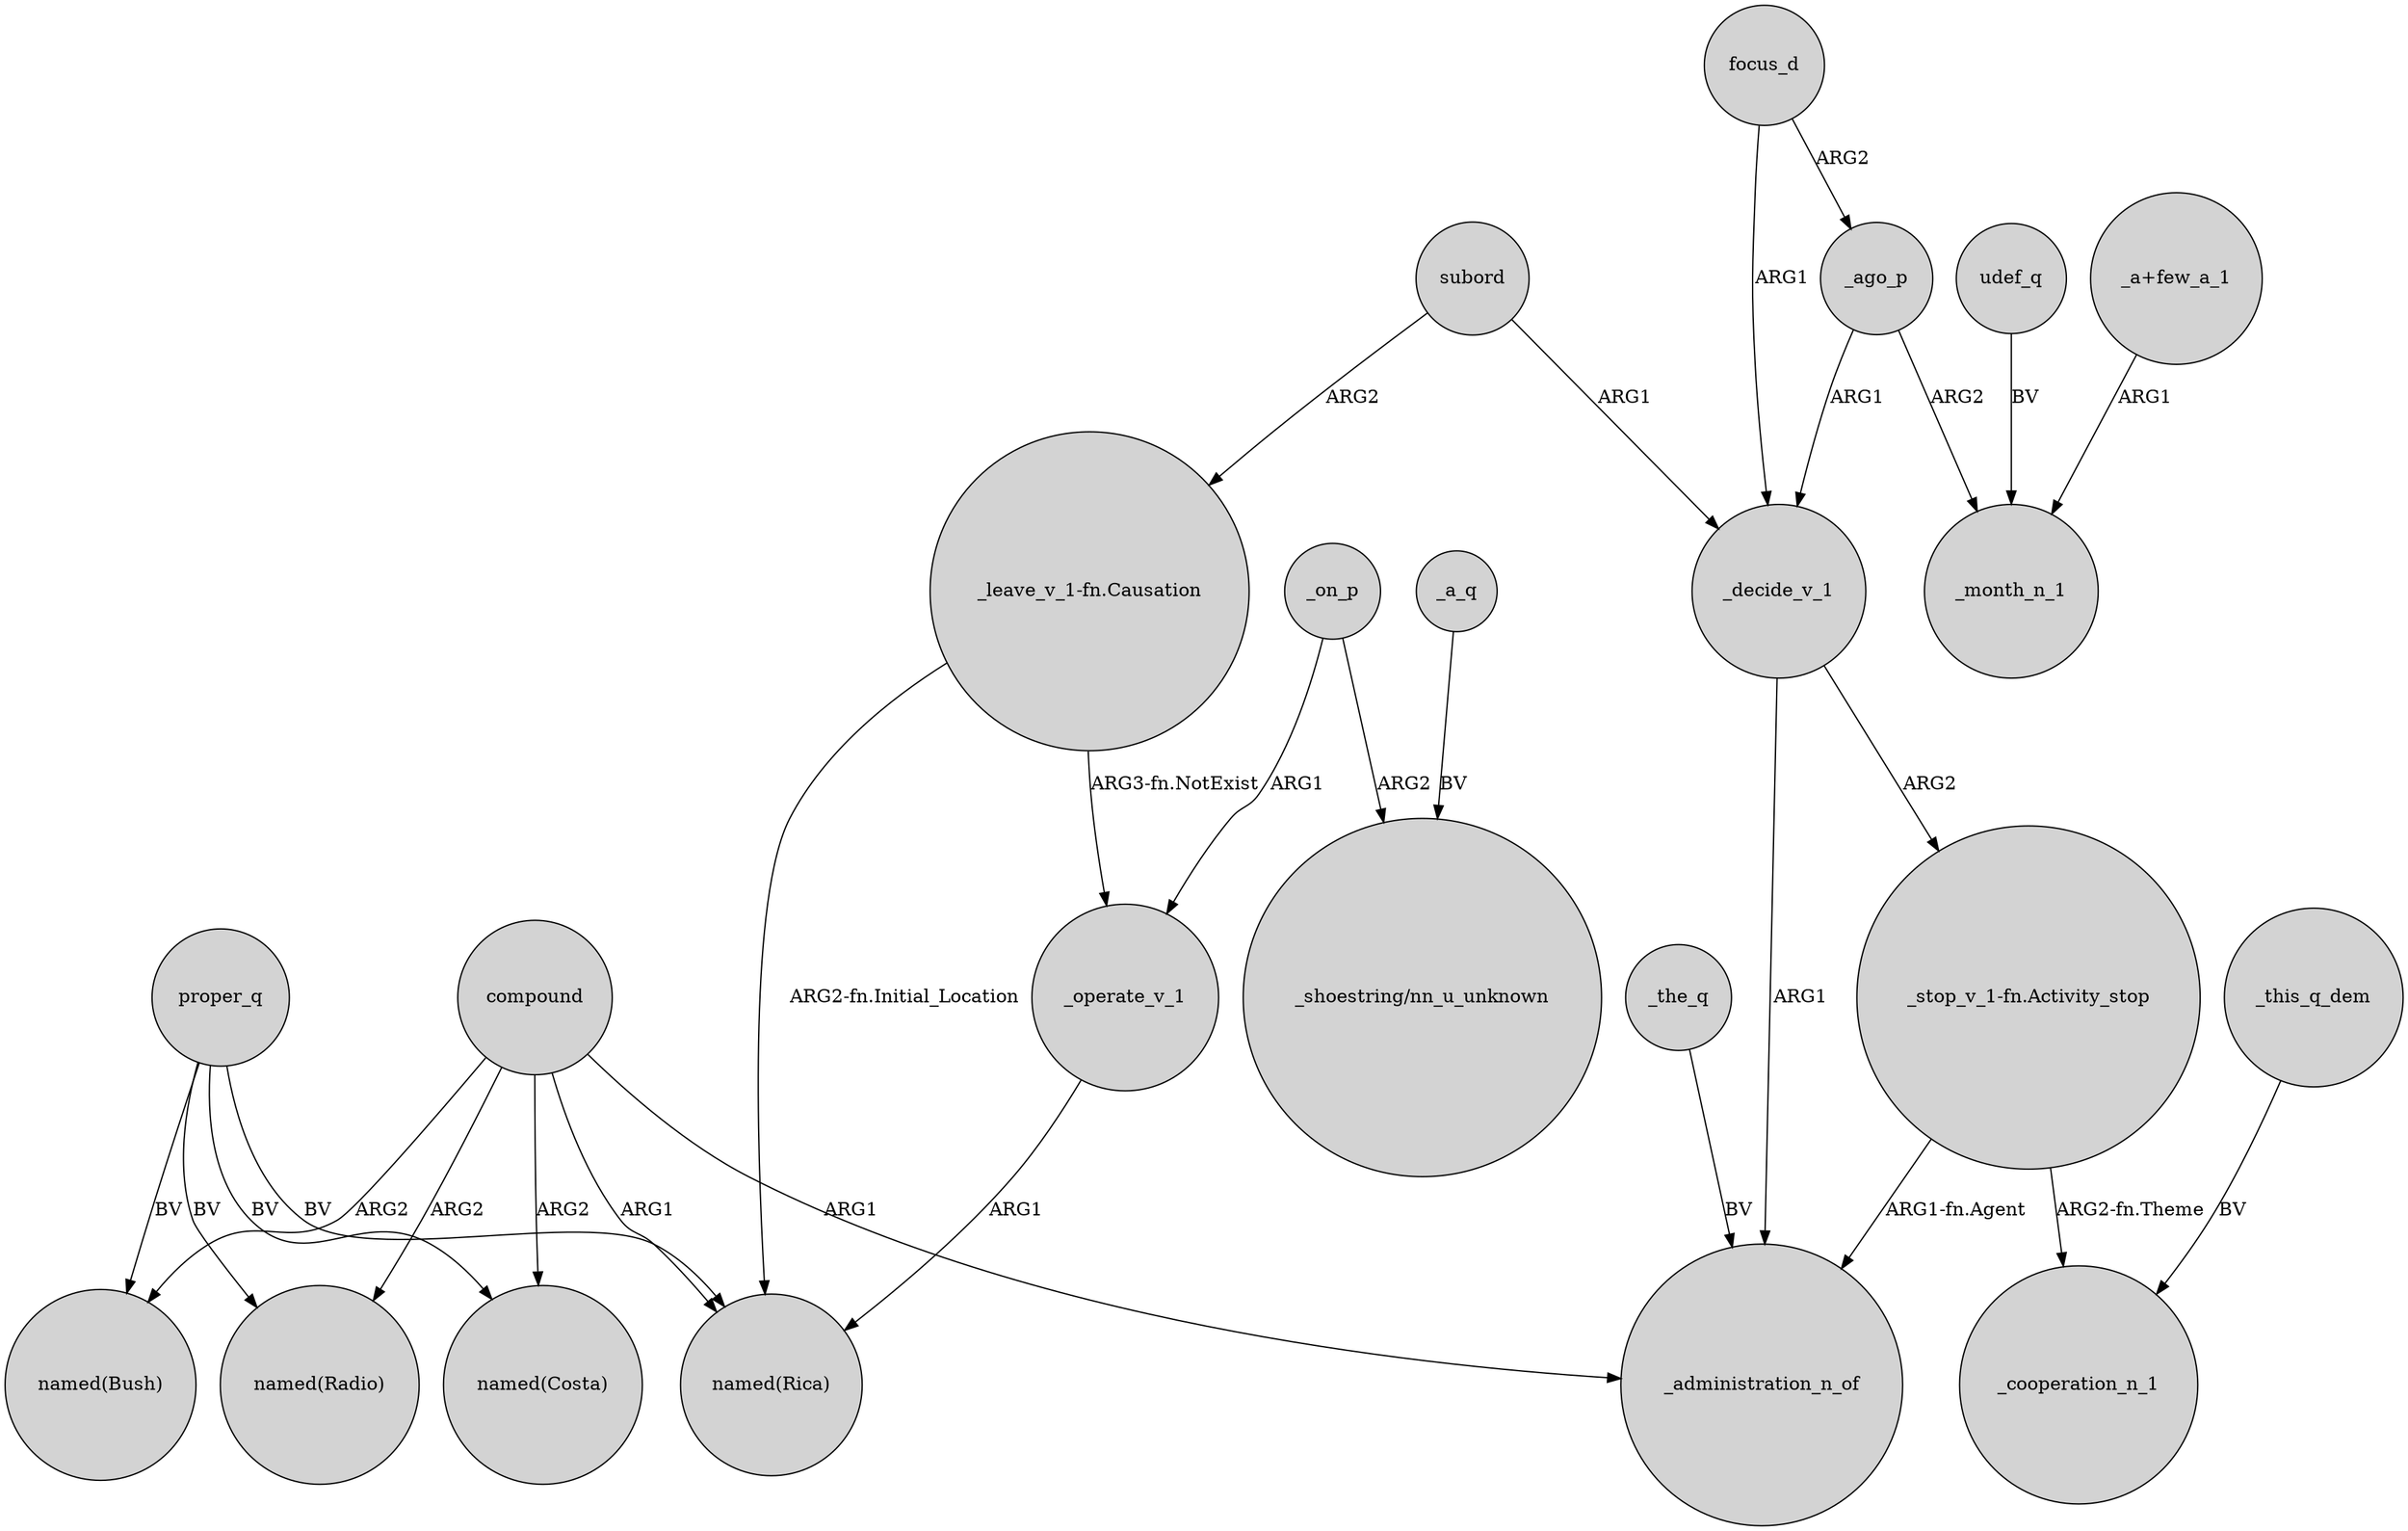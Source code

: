 digraph {
	node [shape=circle style=filled]
	compound -> "named(Bush)" [label=ARG2]
	"_leave_v_1-fn.Causation" -> "named(Rica)" [label="ARG2-fn.Initial_Location"]
	proper_q -> "named(Costa)" [label=BV]
	_operate_v_1 -> "named(Rica)" [label=ARG1]
	focus_d -> _decide_v_1 [label=ARG1]
	subord -> _decide_v_1 [label=ARG1]
	compound -> _administration_n_of [label=ARG1]
	_this_q_dem -> _cooperation_n_1 [label=BV]
	proper_q -> "named(Radio)" [label=BV]
	"_stop_v_1-fn.Activity_stop" -> _administration_n_of [label="ARG1-fn.Agent"]
	udef_q -> _month_n_1 [label=BV]
	"_leave_v_1-fn.Causation" -> _operate_v_1 [label="ARG3-fn.NotExist"]
	_decide_v_1 -> _administration_n_of [label=ARG1]
	"_a+few_a_1" -> _month_n_1 [label=ARG1]
	compound -> "named(Rica)" [label=ARG1]
	compound -> "named(Costa)" [label=ARG2]
	_decide_v_1 -> "_stop_v_1-fn.Activity_stop" [label=ARG2]
	subord -> "_leave_v_1-fn.Causation" [label=ARG2]
	_a_q -> "_shoestring/nn_u_unknown" [label=BV]
	proper_q -> "named(Bush)" [label=BV]
	compound -> "named(Radio)" [label=ARG2]
	proper_q -> "named(Rica)" [label=BV]
	_on_p -> _operate_v_1 [label=ARG1]
	focus_d -> _ago_p [label=ARG2]
	_on_p -> "_shoestring/nn_u_unknown" [label=ARG2]
	_the_q -> _administration_n_of [label=BV]
	_ago_p -> _decide_v_1 [label=ARG1]
	_ago_p -> _month_n_1 [label=ARG2]
	"_stop_v_1-fn.Activity_stop" -> _cooperation_n_1 [label="ARG2-fn.Theme"]
}

